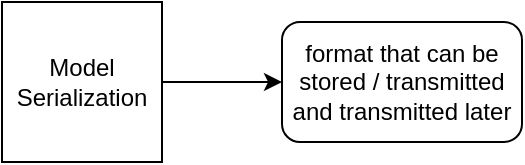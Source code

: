 <mxfile><diagram id="vL7mjgjuZS7xsoScKTnO" name="Page-1"><mxGraphModel dx="1132" dy="608" grid="1" gridSize="10" guides="1" tooltips="1" connect="1" arrows="1" fold="1" page="1" pageScale="1" pageWidth="850" pageHeight="1100" math="0" shadow="0"><root><mxCell id="0"/><mxCell id="1" parent="0"/><mxCell id="4" value="" style="edgeStyle=none;html=1;" parent="1" source="2" target="3" edge="1"><mxGeometry relative="1" as="geometry"/></mxCell><mxCell id="2" value="Model Serialization" style="whiteSpace=wrap;html=1;aspect=fixed;" parent="1" vertex="1"><mxGeometry x="20" y="60" width="80" height="80" as="geometry"/></mxCell><mxCell id="3" value="format that can be stored / transmitted and transmitted later" style="rounded=1;whiteSpace=wrap;html=1;" parent="1" vertex="1"><mxGeometry x="160" y="70" width="120" height="60" as="geometry"/></mxCell></root></mxGraphModel></diagram></mxfile>
